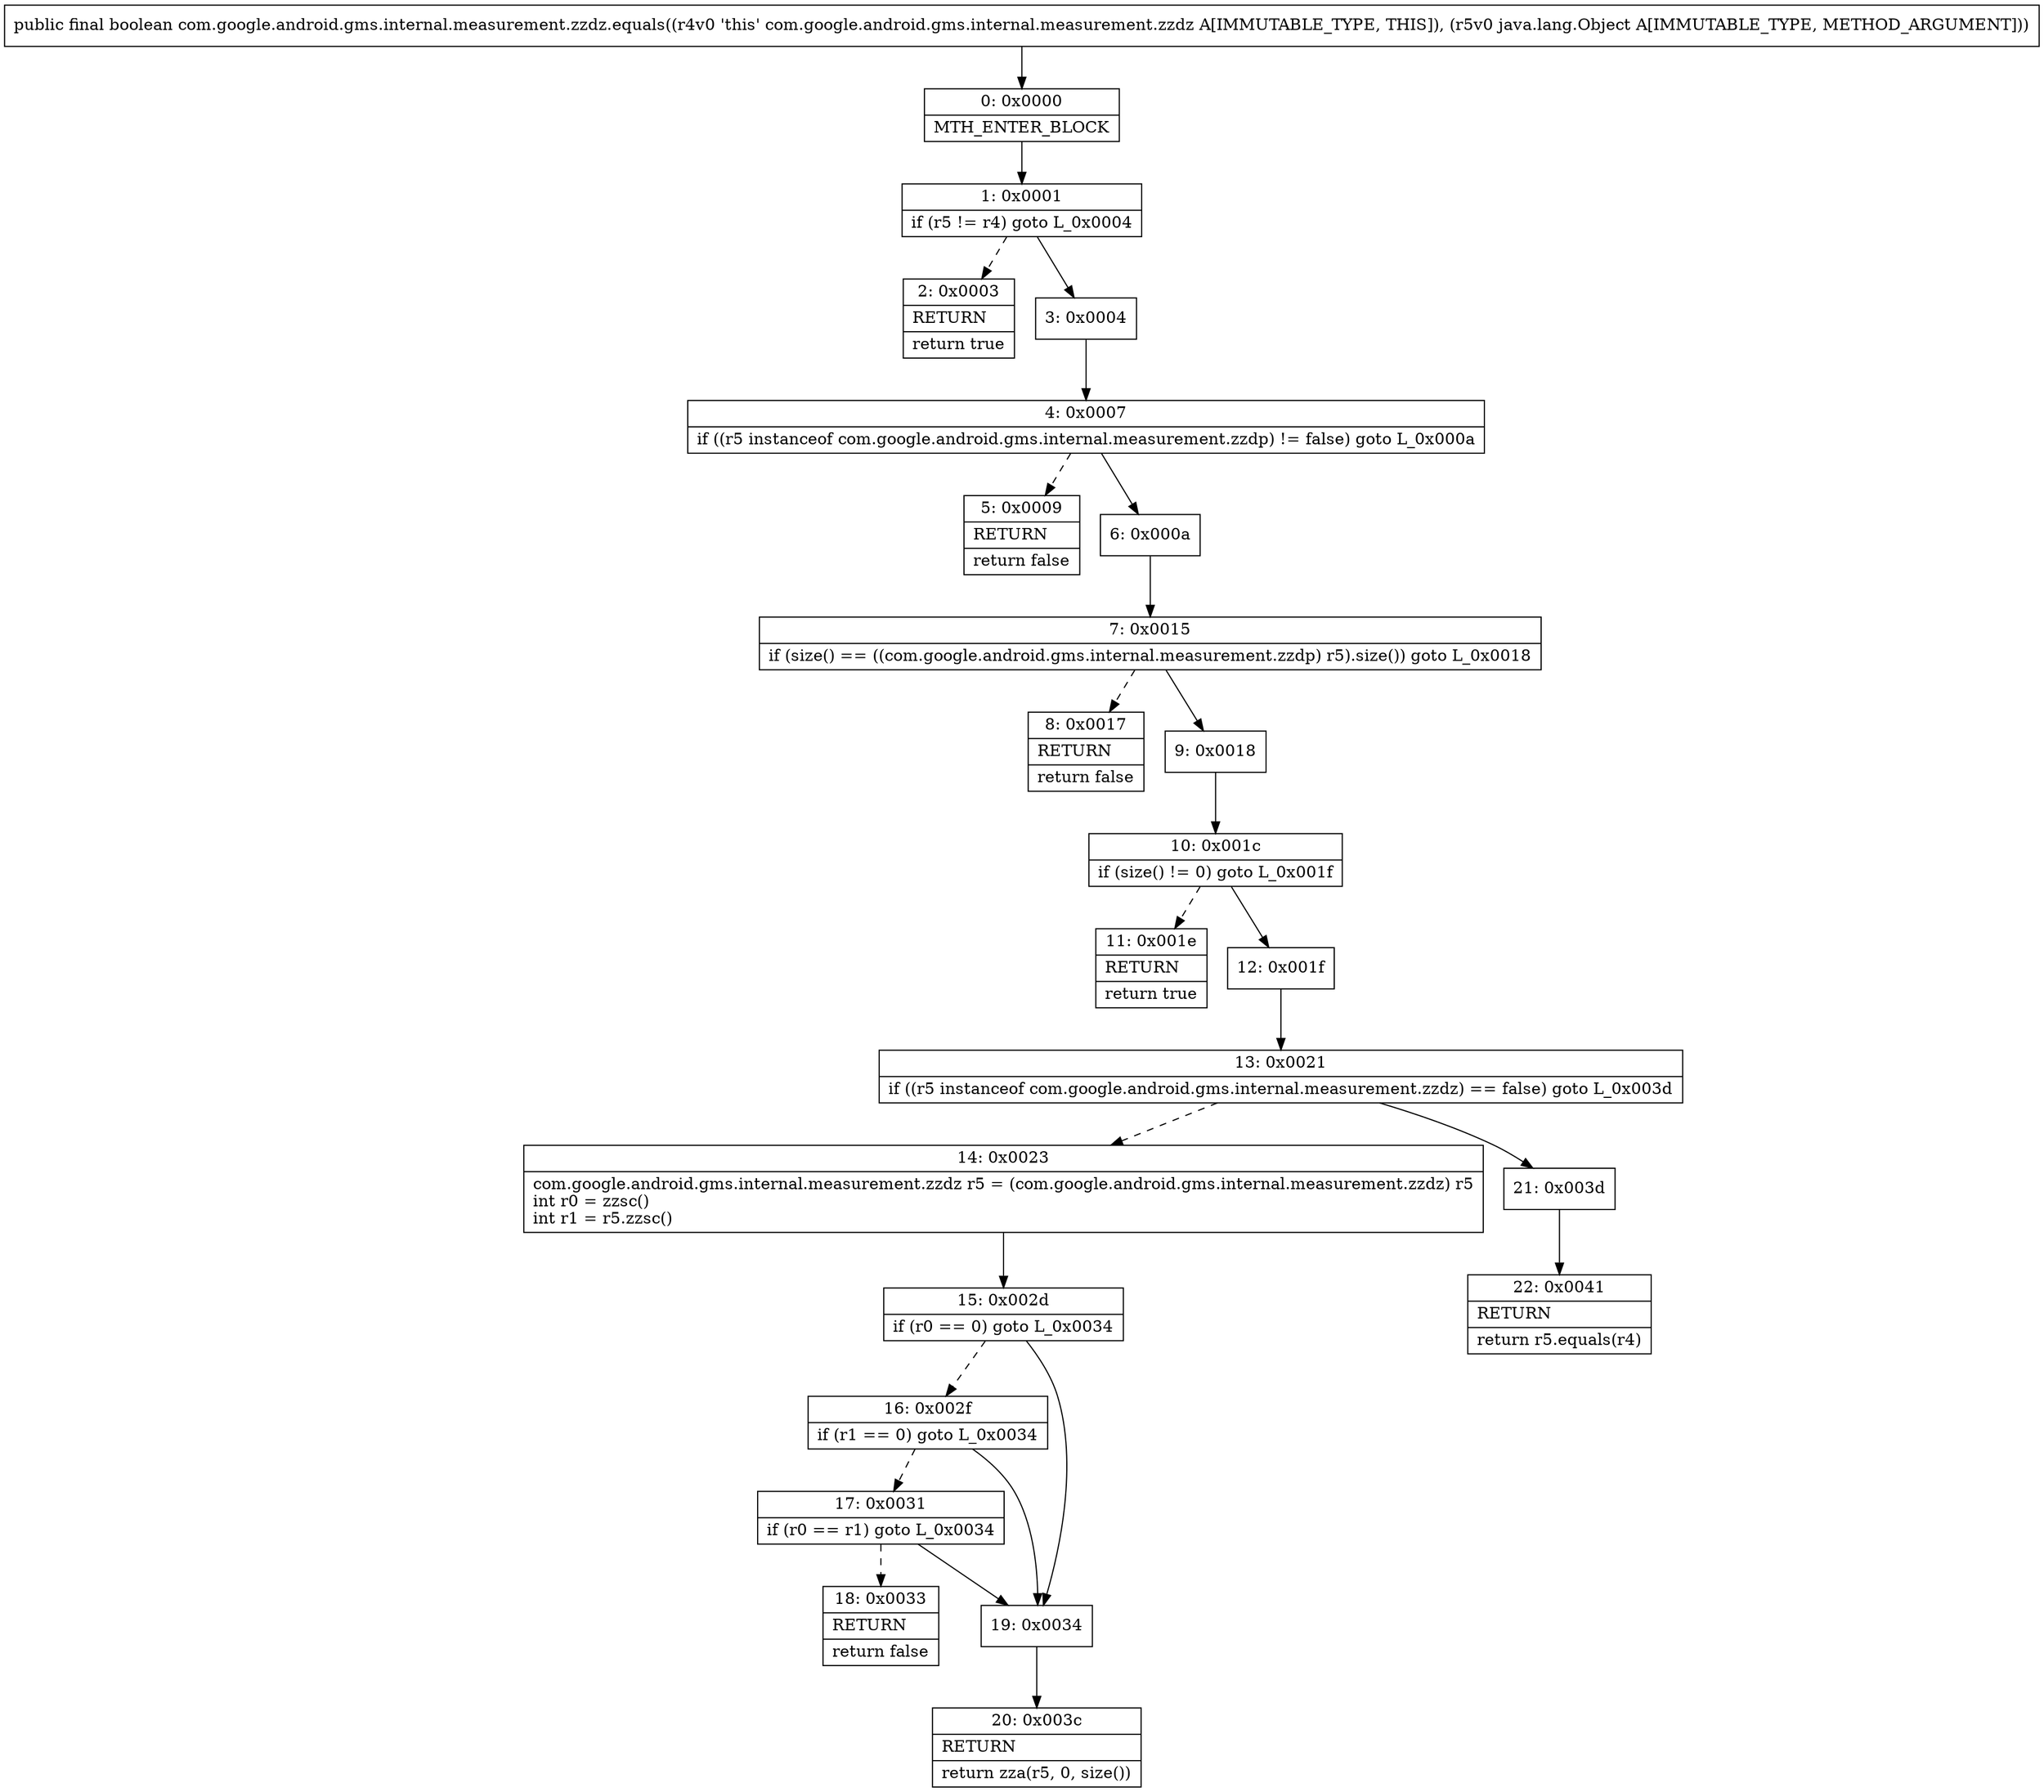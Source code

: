 digraph "CFG forcom.google.android.gms.internal.measurement.zzdz.equals(Ljava\/lang\/Object;)Z" {
Node_0 [shape=record,label="{0\:\ 0x0000|MTH_ENTER_BLOCK\l}"];
Node_1 [shape=record,label="{1\:\ 0x0001|if (r5 != r4) goto L_0x0004\l}"];
Node_2 [shape=record,label="{2\:\ 0x0003|RETURN\l|return true\l}"];
Node_3 [shape=record,label="{3\:\ 0x0004}"];
Node_4 [shape=record,label="{4\:\ 0x0007|if ((r5 instanceof com.google.android.gms.internal.measurement.zzdp) != false) goto L_0x000a\l}"];
Node_5 [shape=record,label="{5\:\ 0x0009|RETURN\l|return false\l}"];
Node_6 [shape=record,label="{6\:\ 0x000a}"];
Node_7 [shape=record,label="{7\:\ 0x0015|if (size() == ((com.google.android.gms.internal.measurement.zzdp) r5).size()) goto L_0x0018\l}"];
Node_8 [shape=record,label="{8\:\ 0x0017|RETURN\l|return false\l}"];
Node_9 [shape=record,label="{9\:\ 0x0018}"];
Node_10 [shape=record,label="{10\:\ 0x001c|if (size() != 0) goto L_0x001f\l}"];
Node_11 [shape=record,label="{11\:\ 0x001e|RETURN\l|return true\l}"];
Node_12 [shape=record,label="{12\:\ 0x001f}"];
Node_13 [shape=record,label="{13\:\ 0x0021|if ((r5 instanceof com.google.android.gms.internal.measurement.zzdz) == false) goto L_0x003d\l}"];
Node_14 [shape=record,label="{14\:\ 0x0023|com.google.android.gms.internal.measurement.zzdz r5 = (com.google.android.gms.internal.measurement.zzdz) r5\lint r0 = zzsc()\lint r1 = r5.zzsc()\l}"];
Node_15 [shape=record,label="{15\:\ 0x002d|if (r0 == 0) goto L_0x0034\l}"];
Node_16 [shape=record,label="{16\:\ 0x002f|if (r1 == 0) goto L_0x0034\l}"];
Node_17 [shape=record,label="{17\:\ 0x0031|if (r0 == r1) goto L_0x0034\l}"];
Node_18 [shape=record,label="{18\:\ 0x0033|RETURN\l|return false\l}"];
Node_19 [shape=record,label="{19\:\ 0x0034}"];
Node_20 [shape=record,label="{20\:\ 0x003c|RETURN\l|return zza(r5, 0, size())\l}"];
Node_21 [shape=record,label="{21\:\ 0x003d}"];
Node_22 [shape=record,label="{22\:\ 0x0041|RETURN\l|return r5.equals(r4)\l}"];
MethodNode[shape=record,label="{public final boolean com.google.android.gms.internal.measurement.zzdz.equals((r4v0 'this' com.google.android.gms.internal.measurement.zzdz A[IMMUTABLE_TYPE, THIS]), (r5v0 java.lang.Object A[IMMUTABLE_TYPE, METHOD_ARGUMENT])) }"];
MethodNode -> Node_0;
Node_0 -> Node_1;
Node_1 -> Node_2[style=dashed];
Node_1 -> Node_3;
Node_3 -> Node_4;
Node_4 -> Node_5[style=dashed];
Node_4 -> Node_6;
Node_6 -> Node_7;
Node_7 -> Node_8[style=dashed];
Node_7 -> Node_9;
Node_9 -> Node_10;
Node_10 -> Node_11[style=dashed];
Node_10 -> Node_12;
Node_12 -> Node_13;
Node_13 -> Node_14[style=dashed];
Node_13 -> Node_21;
Node_14 -> Node_15;
Node_15 -> Node_16[style=dashed];
Node_15 -> Node_19;
Node_16 -> Node_17[style=dashed];
Node_16 -> Node_19;
Node_17 -> Node_18[style=dashed];
Node_17 -> Node_19;
Node_19 -> Node_20;
Node_21 -> Node_22;
}

